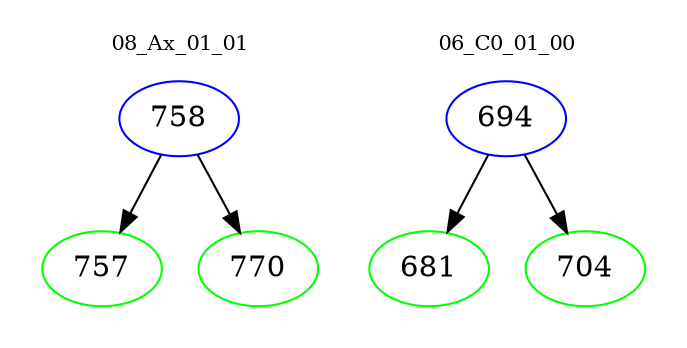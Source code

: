 digraph{
subgraph cluster_0 {
color = white
label = "08_Ax_01_01";
fontsize=10;
T0_758 [label="758", color="blue"]
T0_758 -> T0_757 [color="black"]
T0_757 [label="757", color="green"]
T0_758 -> T0_770 [color="black"]
T0_770 [label="770", color="green"]
}
subgraph cluster_1 {
color = white
label = "06_C0_01_00";
fontsize=10;
T1_694 [label="694", color="blue"]
T1_694 -> T1_681 [color="black"]
T1_681 [label="681", color="green"]
T1_694 -> T1_704 [color="black"]
T1_704 [label="704", color="green"]
}
}
